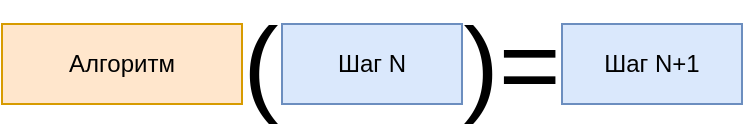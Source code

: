 <mxfile version="17.1.2" type="device"><diagram id="2riD3-JbWSZt0VzAZHZp" name="Page-1"><mxGraphModel dx="576" dy="374" grid="1" gridSize="10" guides="1" tooltips="1" connect="1" arrows="1" fold="1" page="1" pageScale="1" pageWidth="827" pageHeight="1169" math="0" shadow="0"><root><mxCell id="0"/><mxCell id="1" parent="0"/><mxCell id="0R7pQaaEaHYw-Zy2l5Sx-15" value="Алгоритм" style="rounded=0;whiteSpace=wrap;html=1;fillColor=#ffe6cc;strokeColor=#d79b00;" vertex="1" parent="1"><mxGeometry x="280" y="510" width="120" height="40" as="geometry"/></mxCell><mxCell id="0R7pQaaEaHYw-Zy2l5Sx-17" value="(" style="text;html=1;strokeColor=none;fillColor=none;align=center;verticalAlign=middle;whiteSpace=wrap;rounded=0;fontSize=53;" vertex="1" parent="1"><mxGeometry x="399" y="510" width="21" height="40" as="geometry"/></mxCell><mxCell id="0R7pQaaEaHYw-Zy2l5Sx-18" value="Шаг N" style="rounded=0;whiteSpace=wrap;html=1;fillColor=#dae8fc;strokeColor=#6c8ebf;" vertex="1" parent="1"><mxGeometry x="420" y="510" width="90" height="40" as="geometry"/></mxCell><mxCell id="0R7pQaaEaHYw-Zy2l5Sx-19" value=")=" style="text;html=1;strokeColor=none;fillColor=none;align=center;verticalAlign=middle;whiteSpace=wrap;rounded=0;fontSize=53;" vertex="1" parent="1"><mxGeometry x="510" y="510" width="50" height="40" as="geometry"/></mxCell><mxCell id="0R7pQaaEaHYw-Zy2l5Sx-20" value="Шаг N+1" style="rounded=0;whiteSpace=wrap;html=1;fillColor=#dae8fc;strokeColor=#6c8ebf;" vertex="1" parent="1"><mxGeometry x="560" y="510" width="90" height="40" as="geometry"/></mxCell></root></mxGraphModel></diagram></mxfile>